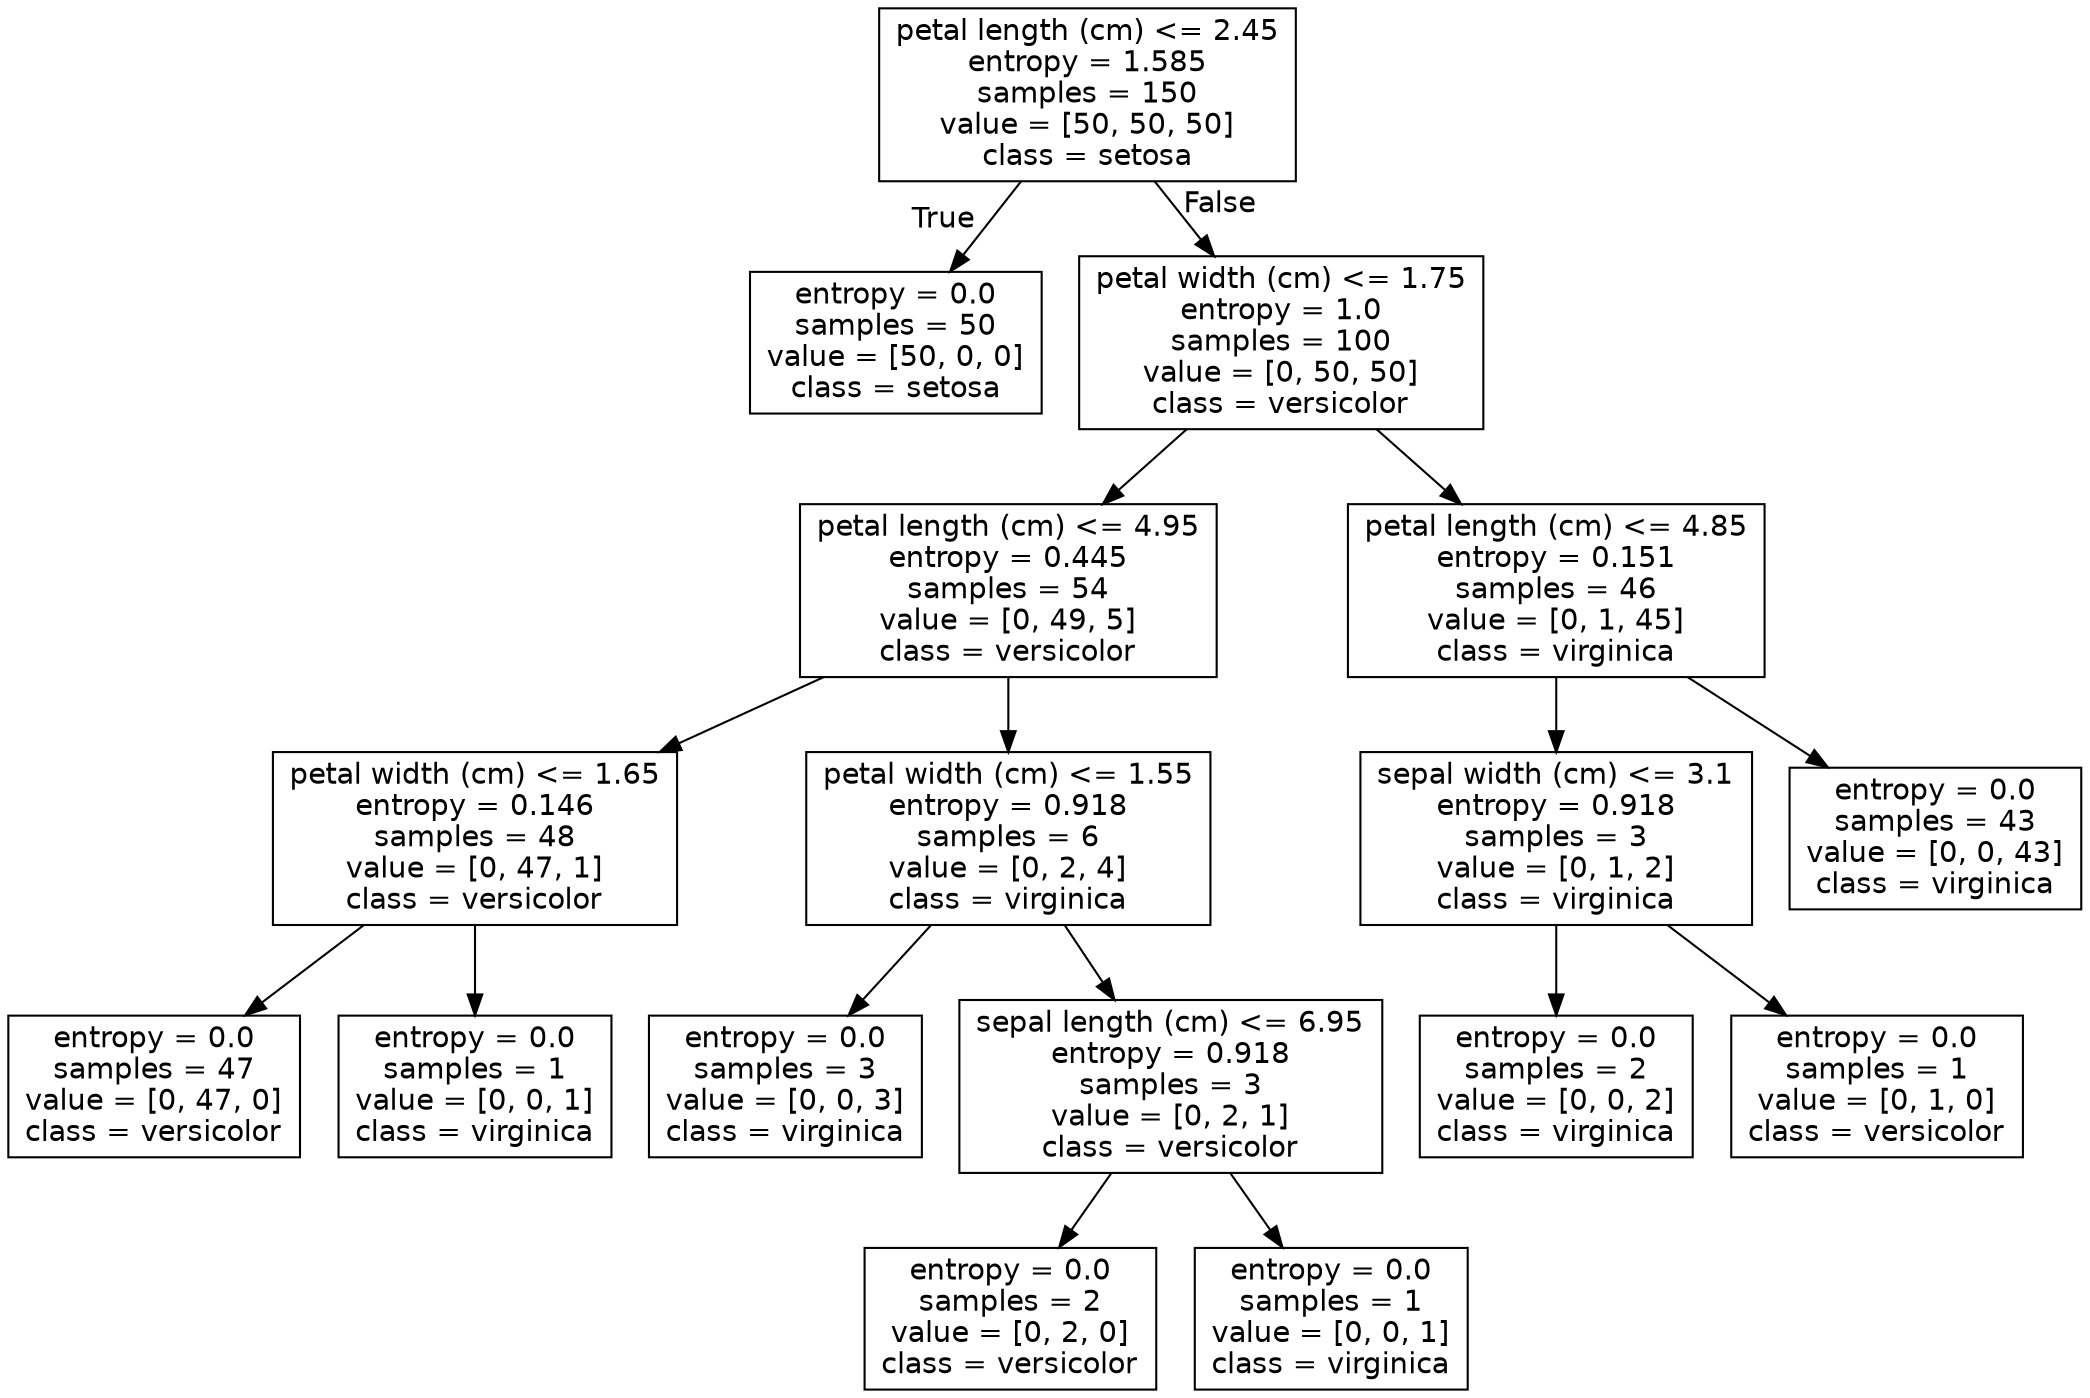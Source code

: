 digraph Tree {
node [shape=box, fontname="helvetica"] ;
edge [fontname="helvetica"] ;
0 [label="petal length (cm) <= 2.45\nentropy = 1.585\nsamples = 150\nvalue = [50, 50, 50]\nclass = setosa"] ;
1 [label="entropy = 0.0\nsamples = 50\nvalue = [50, 0, 0]\nclass = setosa"] ;
0 -> 1 [labeldistance=2.5, labelangle=45, headlabel="True"] ;
2 [label="petal width (cm) <= 1.75\nentropy = 1.0\nsamples = 100\nvalue = [0, 50, 50]\nclass = versicolor"] ;
0 -> 2 [labeldistance=2.5, labelangle=-45, headlabel="False"] ;
3 [label="petal length (cm) <= 4.95\nentropy = 0.445\nsamples = 54\nvalue = [0, 49, 5]\nclass = versicolor"] ;
2 -> 3 ;
4 [label="petal width (cm) <= 1.65\nentropy = 0.146\nsamples = 48\nvalue = [0, 47, 1]\nclass = versicolor"] ;
3 -> 4 ;
5 [label="entropy = 0.0\nsamples = 47\nvalue = [0, 47, 0]\nclass = versicolor"] ;
4 -> 5 ;
6 [label="entropy = 0.0\nsamples = 1\nvalue = [0, 0, 1]\nclass = virginica"] ;
4 -> 6 ;
7 [label="petal width (cm) <= 1.55\nentropy = 0.918\nsamples = 6\nvalue = [0, 2, 4]\nclass = virginica"] ;
3 -> 7 ;
8 [label="entropy = 0.0\nsamples = 3\nvalue = [0, 0, 3]\nclass = virginica"] ;
7 -> 8 ;
9 [label="sepal length (cm) <= 6.95\nentropy = 0.918\nsamples = 3\nvalue = [0, 2, 1]\nclass = versicolor"] ;
7 -> 9 ;
10 [label="entropy = 0.0\nsamples = 2\nvalue = [0, 2, 0]\nclass = versicolor"] ;
9 -> 10 ;
11 [label="entropy = 0.0\nsamples = 1\nvalue = [0, 0, 1]\nclass = virginica"] ;
9 -> 11 ;
12 [label="petal length (cm) <= 4.85\nentropy = 0.151\nsamples = 46\nvalue = [0, 1, 45]\nclass = virginica"] ;
2 -> 12 ;
13 [label="sepal width (cm) <= 3.1\nentropy = 0.918\nsamples = 3\nvalue = [0, 1, 2]\nclass = virginica"] ;
12 -> 13 ;
14 [label="entropy = 0.0\nsamples = 2\nvalue = [0, 0, 2]\nclass = virginica"] ;
13 -> 14 ;
15 [label="entropy = 0.0\nsamples = 1\nvalue = [0, 1, 0]\nclass = versicolor"] ;
13 -> 15 ;
16 [label="entropy = 0.0\nsamples = 43\nvalue = [0, 0, 43]\nclass = virginica"] ;
12 -> 16 ;
}